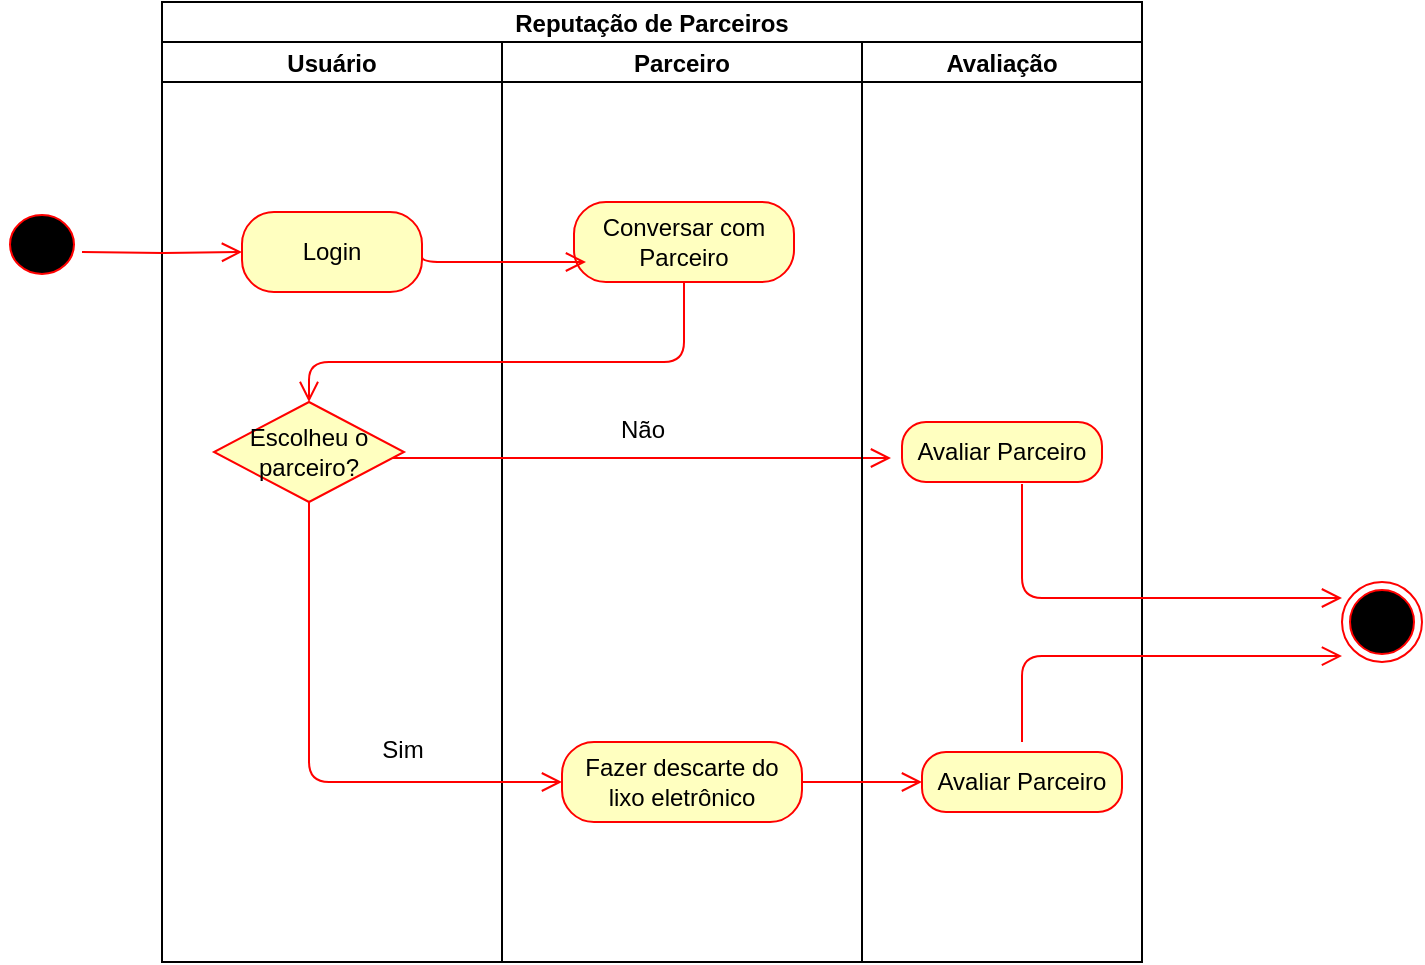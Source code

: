 <mxfile version="14.9.6" type="device"><diagram id="prtHgNgQTEPvFCAcTncT" name="Page-1"><mxGraphModel dx="862" dy="1679" grid="1" gridSize="10" guides="1" tooltips="1" connect="1" arrows="1" fold="1" page="1" pageScale="1" pageWidth="827" pageHeight="1169" math="0" shadow="0"><root><mxCell id="0"/><mxCell id="1" parent="0"/><mxCell id="-E5_Ngx0kqEZ_hH9NZmM-5" value="Reputação de Parceiros" style="swimlane;childLayout=stackLayout;resizeParent=1;resizeParentMax=0;startSize=20;" parent="1" vertex="1"><mxGeometry x="170" y="-20" width="490" height="480" as="geometry"/></mxCell><mxCell id="-E5_Ngx0kqEZ_hH9NZmM-6" value="Usuário" style="swimlane;startSize=20;" parent="-E5_Ngx0kqEZ_hH9NZmM-5" vertex="1"><mxGeometry y="20" width="170" height="460" as="geometry"/></mxCell><mxCell id="-E5_Ngx0kqEZ_hH9NZmM-11" value="&lt;font style=&quot;vertical-align: inherit&quot;&gt;&lt;font style=&quot;vertical-align: inherit&quot;&gt;&lt;font style=&quot;vertical-align: inherit&quot;&gt;&lt;font style=&quot;vertical-align: inherit&quot;&gt;&lt;font style=&quot;vertical-align: inherit&quot;&gt;&lt;font style=&quot;vertical-align: inherit&quot;&gt;Login&lt;/font&gt;&lt;/font&gt;&lt;/font&gt;&lt;/font&gt;&lt;br&gt;&lt;/font&gt;&lt;/font&gt;" style="rounded=1;whiteSpace=wrap;html=1;arcSize=40;fillColor=#FFFFC0;strokeColor=#FF0000;" parent="-E5_Ngx0kqEZ_hH9NZmM-6" vertex="1"><mxGeometry x="40" y="85" width="90" height="40" as="geometry"/></mxCell><mxCell id="-E5_Ngx0kqEZ_hH9NZmM-17" value="Escolheu o parceiro?" style="rhombus;whiteSpace=wrap;html=1;fillColor=#FFFFC0;strokeColor=#FF0000;" parent="-E5_Ngx0kqEZ_hH9NZmM-6" vertex="1"><mxGeometry x="26" y="180" width="95" height="50" as="geometry"/></mxCell><mxCell id="-E5_Ngx0kqEZ_hH9NZmM-28" value="&lt;span style=&quot;font-weight: normal&quot;&gt;&lt;font style=&quot;font-size: 12px&quot;&gt;Sim&lt;/font&gt;&lt;/span&gt;" style="text;strokeColor=none;fillColor=none;html=1;fontSize=24;fontStyle=1;verticalAlign=middle;align=center;" parent="-E5_Ngx0kqEZ_hH9NZmM-6" vertex="1"><mxGeometry x="70" y="330" width="100" height="40" as="geometry"/></mxCell><mxCell id="-E5_Ngx0kqEZ_hH9NZmM-7" value="Parceiro" style="swimlane;startSize=20;" parent="-E5_Ngx0kqEZ_hH9NZmM-5" vertex="1"><mxGeometry x="170" y="20" width="180" height="460" as="geometry"/></mxCell><mxCell id="-E5_Ngx0kqEZ_hH9NZmM-12" value="Conversar com Parceiro" style="rounded=1;whiteSpace=wrap;html=1;arcSize=40;fontColor=#000000;fillColor=#FFFFC0;strokeColor=#FF0000;" parent="-E5_Ngx0kqEZ_hH9NZmM-7" vertex="1"><mxGeometry x="36" y="80" width="110" height="40" as="geometry"/></mxCell><mxCell id="-E5_Ngx0kqEZ_hH9NZmM-13" value="" style="edgeStyle=orthogonalEdgeStyle;html=1;verticalAlign=bottom;endArrow=open;endSize=8;strokeColor=#FF0000;entryX=0;entryY=0.5;entryDx=0;entryDy=0;exitX=1;exitY=0.5;exitDx=0;exitDy=0;" parent="-E5_Ngx0kqEZ_hH9NZmM-7" source="-E5_Ngx0kqEZ_hH9NZmM-11" edge="1"><mxGeometry relative="1" as="geometry"><mxPoint x="42" y="110" as="targetPoint"/><mxPoint x="-14" y="110" as="sourcePoint"/><Array as="points"><mxPoint x="-40" y="110"/></Array></mxGeometry></mxCell><mxCell id="-E5_Ngx0kqEZ_hH9NZmM-23" value="&lt;span style=&quot;font-weight: normal&quot;&gt;&lt;font style=&quot;font-size: 12px&quot;&gt;Não&lt;/font&gt;&lt;/span&gt;" style="text;strokeColor=none;fillColor=none;html=1;fontSize=24;fontStyle=1;verticalAlign=middle;align=center;" parent="-E5_Ngx0kqEZ_hH9NZmM-7" vertex="1"><mxGeometry x="20" y="170" width="100" height="40" as="geometry"/></mxCell><mxCell id="-E5_Ngx0kqEZ_hH9NZmM-27" value="Fazer descarte do lixo eletrônico" style="rounded=1;whiteSpace=wrap;html=1;arcSize=40;fontColor=#000000;fillColor=#FFFFC0;strokeColor=#FF0000;" parent="-E5_Ngx0kqEZ_hH9NZmM-7" vertex="1"><mxGeometry x="30" y="350" width="120" height="40" as="geometry"/></mxCell><mxCell id="-E5_Ngx0kqEZ_hH9NZmM-22" value="" style="edgeStyle=orthogonalEdgeStyle;html=1;verticalAlign=bottom;endArrow=open;endSize=8;strokeColor=#FF0000;" parent="-E5_Ngx0kqEZ_hH9NZmM-7" edge="1"><mxGeometry relative="1" as="geometry"><mxPoint x="194.5" y="208" as="targetPoint"/><mxPoint x="-54.5" y="208" as="sourcePoint"/><Array as="points"><mxPoint x="-54.5" y="208"/></Array></mxGeometry></mxCell><mxCell id="-E5_Ngx0kqEZ_hH9NZmM-16" value="" style="edgeStyle=orthogonalEdgeStyle;html=1;verticalAlign=bottom;endArrow=open;endSize=8;strokeColor=#FF0000;exitX=0.5;exitY=1;exitDx=0;exitDy=0;entryX=0.5;entryY=0;entryDx=0;entryDy=0;" parent="-E5_Ngx0kqEZ_hH9NZmM-5" source="-E5_Ngx0kqEZ_hH9NZmM-12" target="-E5_Ngx0kqEZ_hH9NZmM-17" edge="1"><mxGeometry relative="1" as="geometry"><mxPoint x="76" y="190" as="targetPoint"/><mxPoint x="256" y="170" as="sourcePoint"/><Array as="points"><mxPoint x="261" y="180"/><mxPoint x="74" y="180"/></Array></mxGeometry></mxCell><mxCell id="-E5_Ngx0kqEZ_hH9NZmM-26" value="" style="edgeStyle=orthogonalEdgeStyle;html=1;verticalAlign=bottom;endArrow=open;endSize=8;strokeColor=#FF0000;startArrow=none;exitX=0.5;exitY=1;exitDx=0;exitDy=0;entryX=0;entryY=0.5;entryDx=0;entryDy=0;" parent="-E5_Ngx0kqEZ_hH9NZmM-5" source="-E5_Ngx0kqEZ_hH9NZmM-17" target="-E5_Ngx0kqEZ_hH9NZmM-27" edge="1"><mxGeometry relative="1" as="geometry"><mxPoint x="200" y="340" as="targetPoint"/><mxPoint x="-30" y="135" as="sourcePoint"/><Array as="points"><mxPoint x="74" y="390"/></Array></mxGeometry></mxCell><mxCell id="-E5_Ngx0kqEZ_hH9NZmM-8" value="Avaliação" style="swimlane;startSize=20;" parent="-E5_Ngx0kqEZ_hH9NZmM-5" vertex="1"><mxGeometry x="350" y="20" width="140" height="460" as="geometry"/></mxCell><mxCell id="-E5_Ngx0kqEZ_hH9NZmM-24" value="Avaliar Parceiro" style="rounded=1;whiteSpace=wrap;html=1;arcSize=40;fontColor=#000000;fillColor=#FFFFC0;strokeColor=#FF0000;" parent="-E5_Ngx0kqEZ_hH9NZmM-8" vertex="1"><mxGeometry x="20" y="190" width="100" height="30" as="geometry"/></mxCell><mxCell id="-E5_Ngx0kqEZ_hH9NZmM-31" value="Avaliar Parceiro" style="rounded=1;whiteSpace=wrap;html=1;arcSize=40;fontColor=#000000;fillColor=#FFFFC0;strokeColor=#FF0000;" parent="-E5_Ngx0kqEZ_hH9NZmM-8" vertex="1"><mxGeometry x="30" y="355" width="100" height="30" as="geometry"/></mxCell><mxCell id="-E5_Ngx0kqEZ_hH9NZmM-30" value="" style="edgeStyle=orthogonalEdgeStyle;html=1;verticalAlign=bottom;endArrow=open;endSize=8;strokeColor=#FF0000;startArrow=none;exitX=1;exitY=0.5;exitDx=0;exitDy=0;" parent="1" source="-E5_Ngx0kqEZ_hH9NZmM-27" edge="1"><mxGeometry relative="1" as="geometry"><mxPoint x="550" y="370" as="targetPoint"/><mxPoint x="140" y="165" as="sourcePoint"/></mxGeometry></mxCell><mxCell id="-E5_Ngx0kqEZ_hH9NZmM-9" value="" style="ellipse;html=1;shape=startState;fillColor=#000000;strokeColor=#FF0000;" parent="1" vertex="1"><mxGeometry x="90" y="82.5" width="40" height="37.5" as="geometry"/></mxCell><mxCell id="-E5_Ngx0kqEZ_hH9NZmM-10" value="" style="edgeStyle=orthogonalEdgeStyle;html=1;verticalAlign=bottom;endArrow=open;endSize=8;strokeColor=#FF0000;entryX=0;entryY=0.5;entryDx=0;entryDy=0;startArrow=none;" parent="1" target="-E5_Ngx0kqEZ_hH9NZmM-11" edge="1"><mxGeometry relative="1" as="geometry"><mxPoint x="190" y="100" as="targetPoint"/><mxPoint x="130" y="105" as="sourcePoint"/></mxGeometry></mxCell><mxCell id="-E5_Ngx0kqEZ_hH9NZmM-32" value="" style="ellipse;html=1;shape=endState;fillColor=#000000;strokeColor=#FF0000;" parent="1" vertex="1"><mxGeometry x="760" y="270" width="40" height="40" as="geometry"/></mxCell><mxCell id="-E5_Ngx0kqEZ_hH9NZmM-34" value="" style="edgeStyle=orthogonalEdgeStyle;html=1;verticalAlign=bottom;endArrow=open;endSize=8;strokeColor=#FF0000;startArrow=none;exitX=0.6;exitY=1.033;exitDx=0;exitDy=0;exitPerimeter=0;" parent="1" source="-E5_Ngx0kqEZ_hH9NZmM-24" edge="1"><mxGeometry relative="1" as="geometry"><mxPoint x="760" y="278" as="targetPoint"/><mxPoint x="140" y="115" as="sourcePoint"/><Array as="points"><mxPoint x="600" y="278"/></Array></mxGeometry></mxCell><mxCell id="9EErz3t3WOZNpsIUmwG_-3" value="" style="edgeStyle=orthogonalEdgeStyle;html=1;verticalAlign=bottom;endArrow=open;endSize=8;strokeColor=#FF0000;startArrow=none;" parent="1" edge="1"><mxGeometry relative="1" as="geometry"><mxPoint x="760" y="307.01" as="targetPoint"/><mxPoint x="600" y="350" as="sourcePoint"/><Array as="points"><mxPoint x="600" y="307.01"/></Array></mxGeometry></mxCell></root></mxGraphModel></diagram></mxfile>
